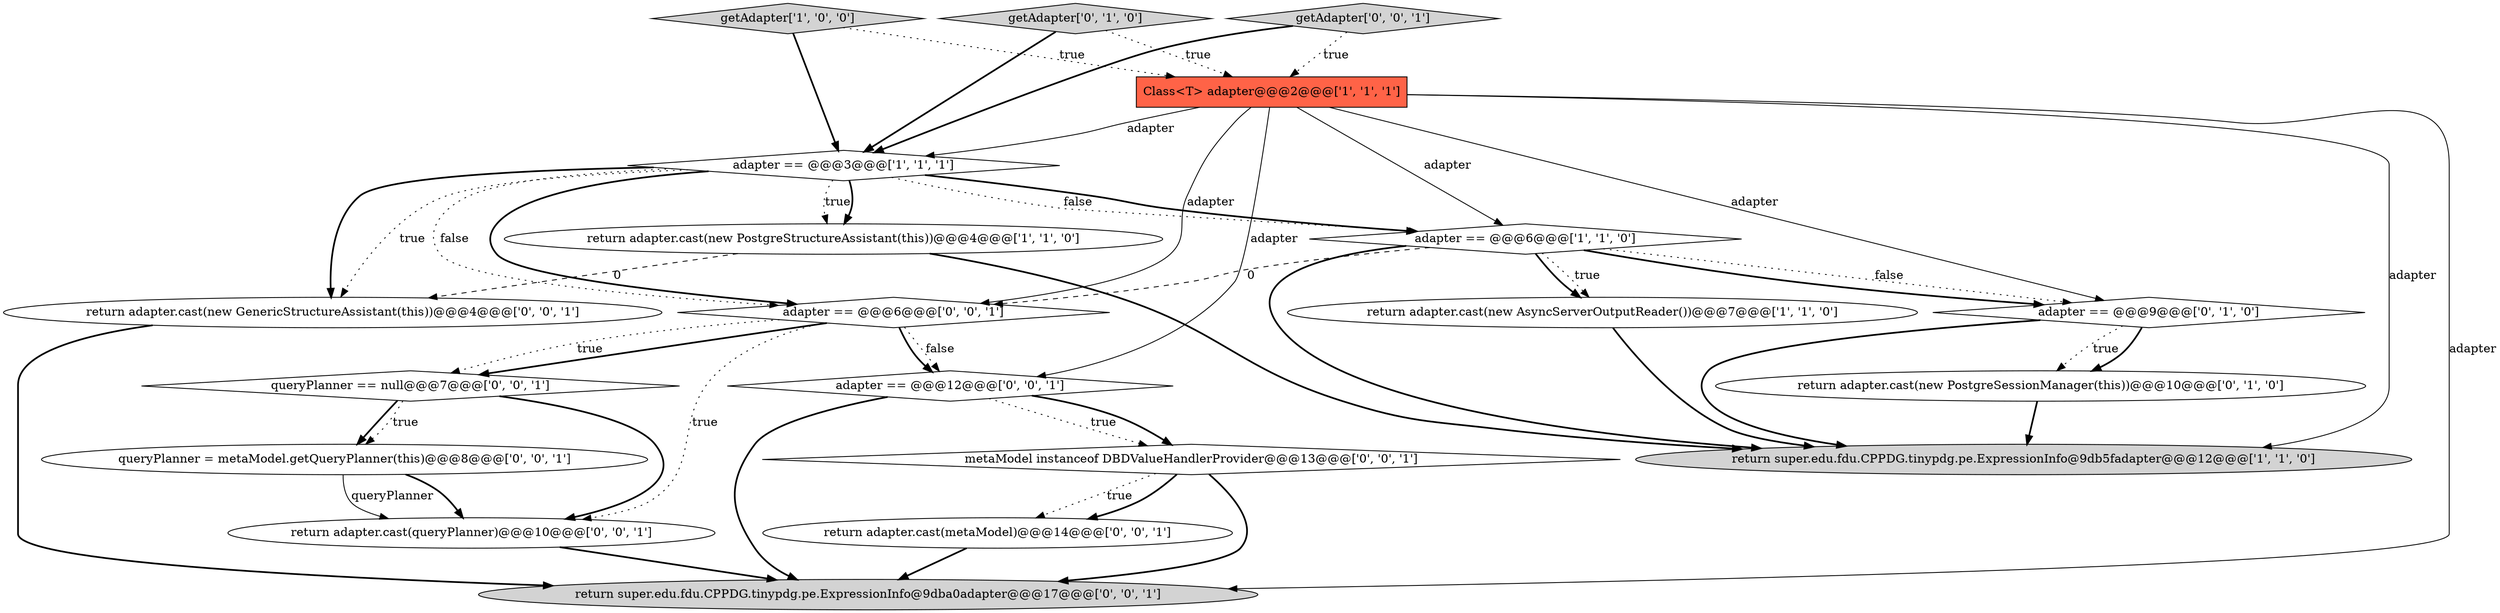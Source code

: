 digraph {
15 [style = filled, label = "return super.edu.fdu.CPPDG.tinypdg.pe.ExpressionInfo@9dba0adapter@@@17@@@['0', '0', '1']", fillcolor = lightgray, shape = ellipse image = "AAA0AAABBB3BBB"];
9 [style = filled, label = "adapter == @@@9@@@['0', '1', '0']", fillcolor = white, shape = diamond image = "AAA1AAABBB2BBB"];
1 [style = filled, label = "return super.edu.fdu.CPPDG.tinypdg.pe.ExpressionInfo@9db5fadapter@@@12@@@['1', '1', '0']", fillcolor = lightgray, shape = ellipse image = "AAA0AAABBB1BBB"];
6 [style = filled, label = "Class<T> adapter@@@2@@@['1', '1', '1']", fillcolor = tomato, shape = box image = "AAA0AAABBB1BBB"];
17 [style = filled, label = "return adapter.cast(queryPlanner)@@@10@@@['0', '0', '1']", fillcolor = white, shape = ellipse image = "AAA0AAABBB3BBB"];
13 [style = filled, label = "return adapter.cast(new GenericStructureAssistant(this))@@@4@@@['0', '0', '1']", fillcolor = white, shape = ellipse image = "AAA0AAABBB3BBB"];
14 [style = filled, label = "return adapter.cast(metaModel)@@@14@@@['0', '0', '1']", fillcolor = white, shape = ellipse image = "AAA0AAABBB3BBB"];
5 [style = filled, label = "getAdapter['1', '0', '0']", fillcolor = lightgray, shape = diamond image = "AAA0AAABBB1BBB"];
7 [style = filled, label = "getAdapter['0', '1', '0']", fillcolor = lightgray, shape = diamond image = "AAA0AAABBB2BBB"];
16 [style = filled, label = "getAdapter['0', '0', '1']", fillcolor = lightgray, shape = diamond image = "AAA0AAABBB3BBB"];
3 [style = filled, label = "return adapter.cast(new PostgreStructureAssistant(this))@@@4@@@['1', '1', '0']", fillcolor = white, shape = ellipse image = "AAA0AAABBB1BBB"];
18 [style = filled, label = "adapter == @@@6@@@['0', '0', '1']", fillcolor = white, shape = diamond image = "AAA0AAABBB3BBB"];
19 [style = filled, label = "metaModel instanceof DBDValueHandlerProvider@@@13@@@['0', '0', '1']", fillcolor = white, shape = diamond image = "AAA0AAABBB3BBB"];
11 [style = filled, label = "queryPlanner = metaModel.getQueryPlanner(this)@@@8@@@['0', '0', '1']", fillcolor = white, shape = ellipse image = "AAA0AAABBB3BBB"];
0 [style = filled, label = "adapter == @@@6@@@['1', '1', '0']", fillcolor = white, shape = diamond image = "AAA0AAABBB1BBB"];
8 [style = filled, label = "return adapter.cast(new PostgreSessionManager(this))@@@10@@@['0', '1', '0']", fillcolor = white, shape = ellipse image = "AAA1AAABBB2BBB"];
10 [style = filled, label = "queryPlanner == null@@@7@@@['0', '0', '1']", fillcolor = white, shape = diamond image = "AAA0AAABBB3BBB"];
4 [style = filled, label = "return adapter.cast(new AsyncServerOutputReader())@@@7@@@['1', '1', '0']", fillcolor = white, shape = ellipse image = "AAA0AAABBB1BBB"];
2 [style = filled, label = "adapter == @@@3@@@['1', '1', '1']", fillcolor = white, shape = diamond image = "AAA0AAABBB1BBB"];
12 [style = filled, label = "adapter == @@@12@@@['0', '0', '1']", fillcolor = white, shape = diamond image = "AAA0AAABBB3BBB"];
5->2 [style = bold, label=""];
2->18 [style = dotted, label="false"];
6->9 [style = solid, label="adapter"];
9->8 [style = dotted, label="true"];
13->15 [style = bold, label=""];
2->3 [style = dotted, label="true"];
0->4 [style = bold, label=""];
6->1 [style = solid, label="adapter"];
2->0 [style = dotted, label="false"];
10->17 [style = bold, label=""];
0->9 [style = dotted, label="false"];
6->0 [style = solid, label="adapter"];
2->13 [style = bold, label=""];
12->15 [style = bold, label=""];
12->19 [style = dotted, label="true"];
0->9 [style = bold, label=""];
19->15 [style = bold, label=""];
19->14 [style = dotted, label="true"];
10->11 [style = bold, label=""];
11->17 [style = bold, label=""];
7->2 [style = bold, label=""];
3->13 [style = dashed, label="0"];
0->1 [style = bold, label=""];
3->1 [style = bold, label=""];
4->1 [style = bold, label=""];
16->6 [style = dotted, label="true"];
2->3 [style = bold, label=""];
8->1 [style = bold, label=""];
16->2 [style = bold, label=""];
5->6 [style = dotted, label="true"];
18->17 [style = dotted, label="true"];
2->18 [style = bold, label=""];
17->15 [style = bold, label=""];
2->13 [style = dotted, label="true"];
18->10 [style = bold, label=""];
12->19 [style = bold, label=""];
18->12 [style = dotted, label="false"];
11->17 [style = solid, label="queryPlanner"];
18->10 [style = dotted, label="true"];
6->18 [style = solid, label="adapter"];
6->12 [style = solid, label="adapter"];
2->0 [style = bold, label=""];
19->14 [style = bold, label=""];
0->4 [style = dotted, label="true"];
9->8 [style = bold, label=""];
18->12 [style = bold, label=""];
10->11 [style = dotted, label="true"];
6->2 [style = solid, label="adapter"];
14->15 [style = bold, label=""];
6->15 [style = solid, label="adapter"];
9->1 [style = bold, label=""];
0->18 [style = dashed, label="0"];
7->6 [style = dotted, label="true"];
}
